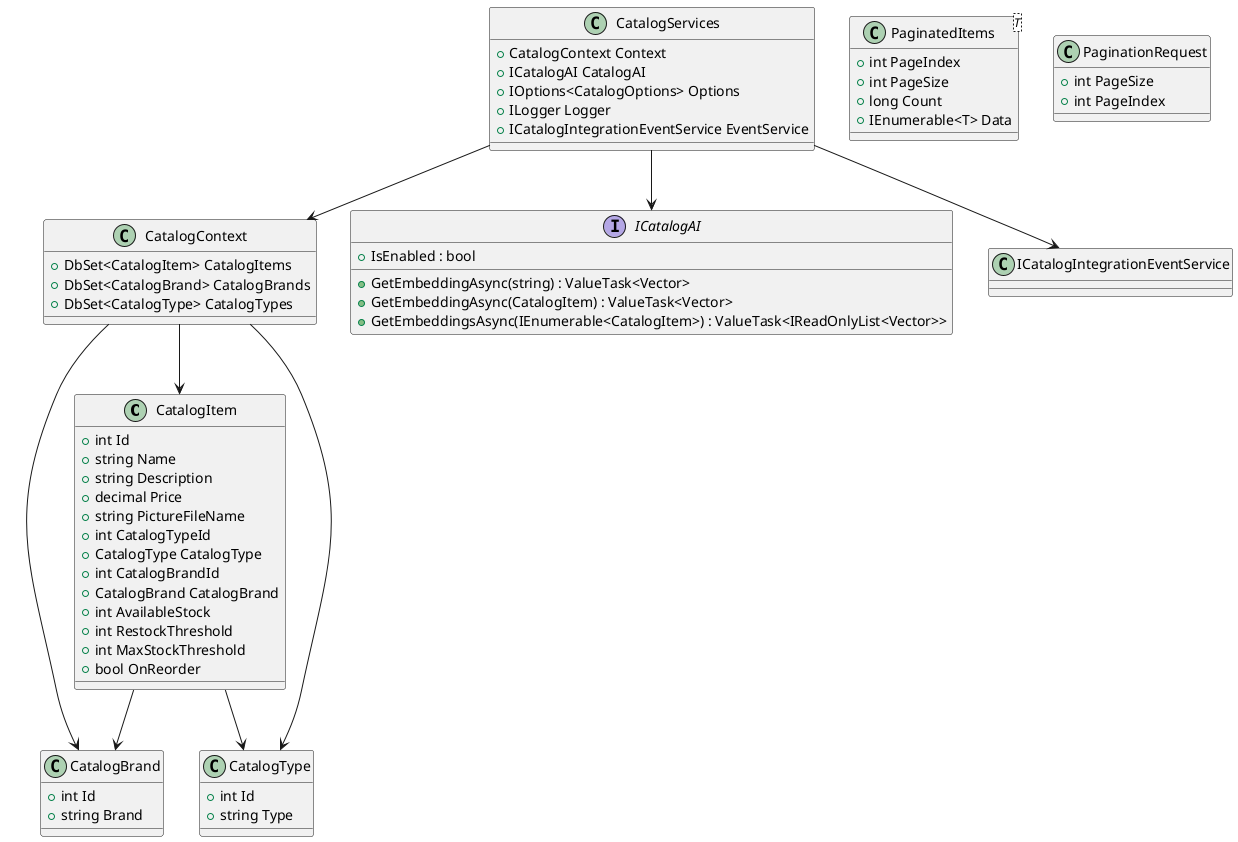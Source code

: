 @startuml
' Klassenstruktur für Catalog.API

class CatalogItem {
  +int Id
  +string Name
  +string Description
  +decimal Price
  +string PictureFileName
  +int CatalogTypeId
  +CatalogType CatalogType
  +int CatalogBrandId
  +CatalogBrand CatalogBrand
  +int AvailableStock
  +int RestockThreshold
  +int MaxStockThreshold
  +bool OnReorder
}

class CatalogBrand {
  +int Id
  +string Brand
}

class CatalogType {
  +int Id
  +string Type
}

class PaginatedItems<T> {
  +int PageIndex
  +int PageSize
  +long Count
  +IEnumerable<T> Data
}

class PaginationRequest {
  +int PageSize
  +int PageIndex
}

class CatalogContext {
  +DbSet<CatalogItem> CatalogItems
  +DbSet<CatalogBrand> CatalogBrands
  +DbSet<CatalogType> CatalogTypes
}

class CatalogServices {
  +CatalogContext Context
  +ICatalogAI CatalogAI
  +IOptions<CatalogOptions> Options
  +ILogger Logger
  +ICatalogIntegrationEventService EventService
}

interface ICatalogAI {
  +IsEnabled : bool
  +GetEmbeddingAsync(string) : ValueTask<Vector>
  +GetEmbeddingAsync(CatalogItem) : ValueTask<Vector>
  +GetEmbeddingsAsync(IEnumerable<CatalogItem>) : ValueTask<IReadOnlyList<Vector>>
}

CatalogItem --> CatalogBrand
CatalogItem --> CatalogType
CatalogContext --> CatalogItem
CatalogContext --> CatalogBrand
CatalogContext --> CatalogType
CatalogServices --> CatalogContext
CatalogServices --> ICatalogAI
CatalogServices --> ICatalogIntegrationEventService

@enduml
